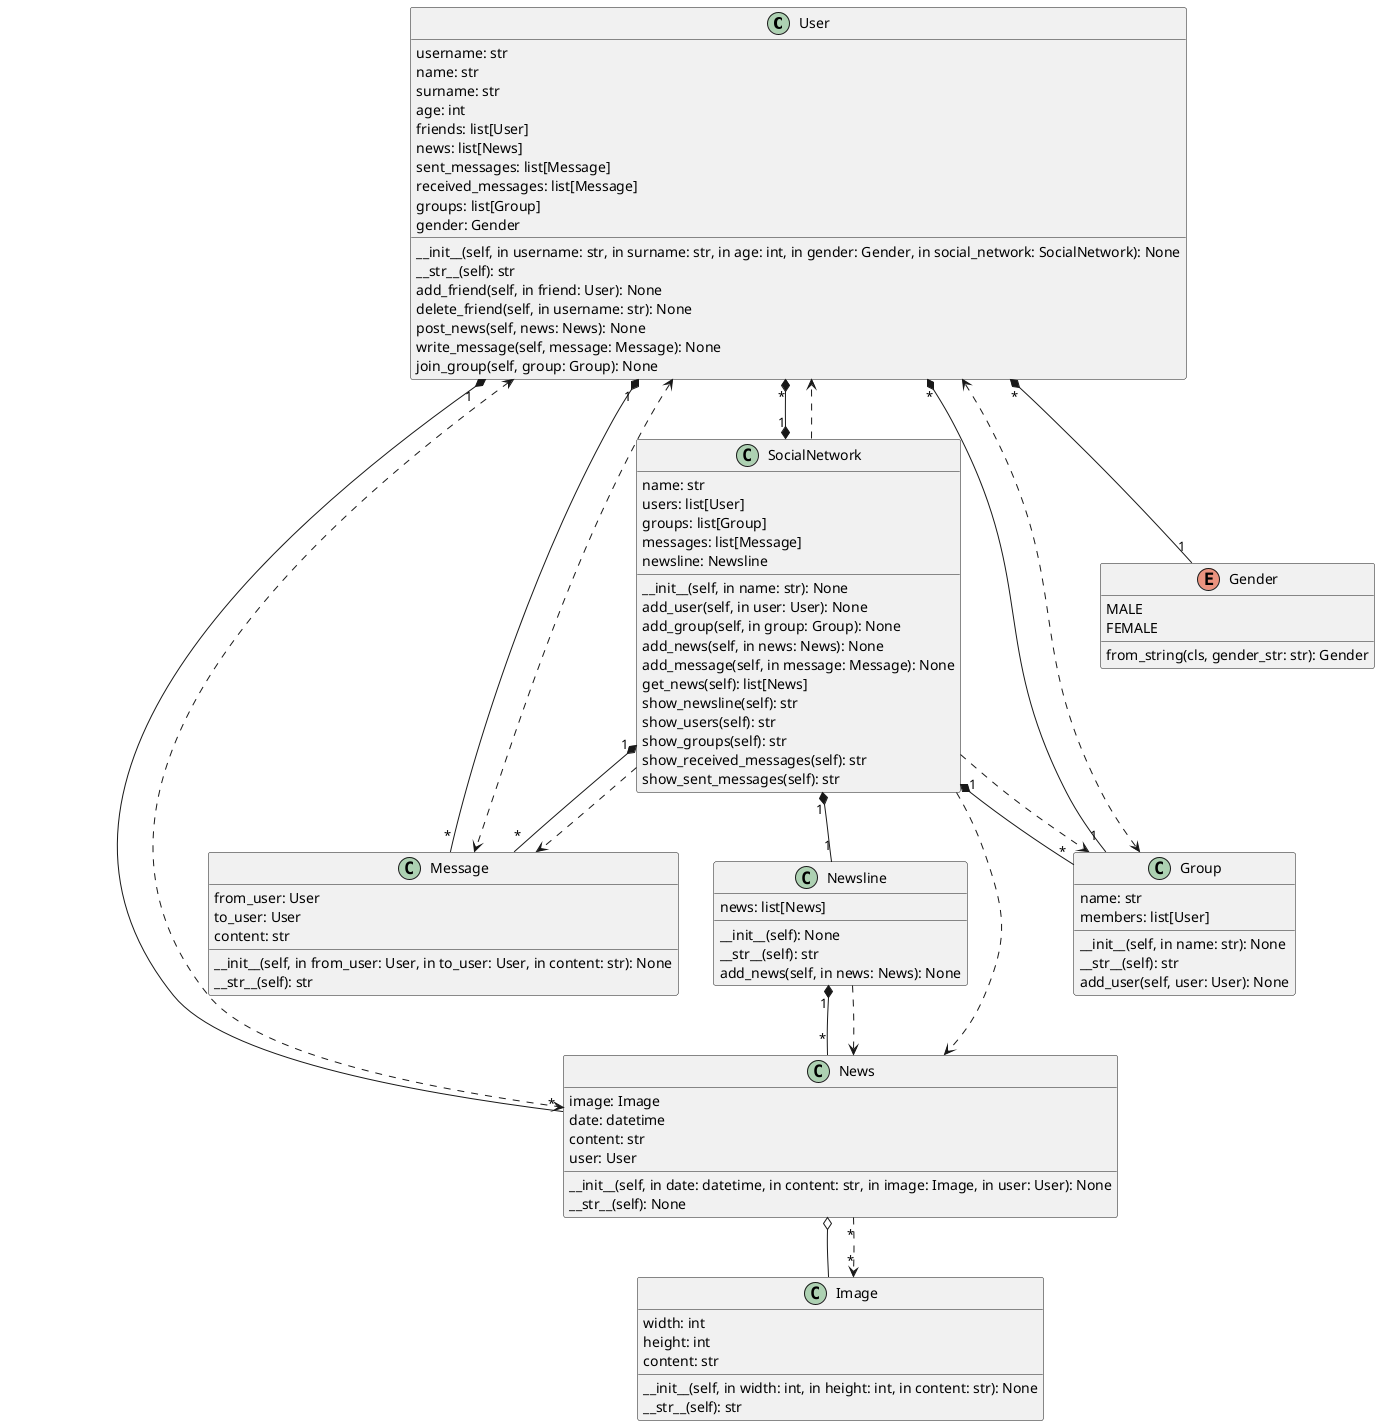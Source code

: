 @startuml
'https://plantuml.com/class-diagram

class User {
    username: str
    name: str
    surname: str
    age: int
    friends: list[User]
    news: list[News]
    sent_messages: list[Message]
    received_messages: list[Message]
    groups: list[Group]
    gender: Gender

    __init__(self, in username: str, in surname: str, in age: int, in gender: Gender, in social_network: SocialNetwork): None
    __str__(self): str
    add_friend(self, in friend: User): None
    delete_friend(self, in username: str): None
    post_news(self, news: News): None
    write_message(self, message: Message): None
    join_group(self, group: Group): None
}

class Newsline {
    news: list[News]

    __init__(self): None
    __str__(self): str
    add_news(self, in news: News): None
}

class News {
    image: Image
    date: datetime
    content: str
    user: User

    __init__(self, in date: datetime, in content: str, in image: Image, in user: User): None
    __str__(self): None
}

class SocialNetwork {
    name: str
    users: list[User]
    groups: list[Group]
    messages: list[Message]
    newsline: Newsline

    __init__(self, in name: str): None
    add_user(self, in user: User): None
    add_group(self, in group: Group): None
    add_news(self, in news: News): None
    add_message(self, in message: Message): None
    get_news(self): list[News]
    show_newsline(self): str
    show_users(self): str
    show_groups(self): str
    show_received_messages(self): str
    show_sent_messages(self): str
}

class Image {
    width: int
    height: int
    content: str

    __init__(self, in width: int, in height: int, in content: str): None
    __str__(self): str
}

class Message{
    from_user: User
    to_user: User
    content: str

    __init__(self, in from_user: User, in to_user: User, in content: str): None
    __str__(self): str
}

class Group{
    name: str
    members: list[User]

    __init__(self, in name: str): None
    __str__(self): str
    add_user(self, user: User): None
}

enum Gender {
    MALE
    FEMALE

    from_string(cls, gender_str: str): Gender
}

User "1"*--"*" Message
User "*"*--"1" Gender
User "*"*--*"1" SocialNetwork
User "1"*--"*" News
User "*"*--"1" Group
Newsline "1"*--"*" News
SocialNetwork "1"*--"*" Message
SocialNetwork "1"*--"*" Group
SocialNetwork "1"*--"1" Newsline

News o-- Image

User <..> News
User <..> Message
User <..> Group
SocialNetwork ..> News
SocialNetwork ..> Message
SocialNetwork ..> Group
SocialNetwork ..> User
Newsline ..> News
News "*"..>"*" Image

@enduml